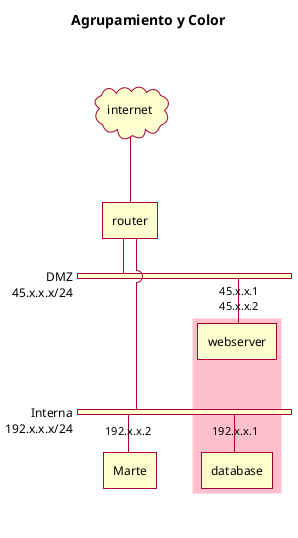 @startuml Samples
skin rose
skinparam classFontName Calibri
skinparam shadowing false

title Agrupamiento y Color

nwdiag {
    internet [ shape = cloud];
    internet -- router;
    
    group {
        color = "pink";
        webserver;
        database;
    }
    
    network DMZ {
        address = "45.x.x.x/24"
        router
        webserver [address = "45.x.x.1, 45.x.x.2"];
    
    }
    network Interna {
        address = "192.x.x.x/24"
        router
        database [address = "192.x.x.1"];
        Marte [address = "192.x.x.2"];
    }
}

@enduml